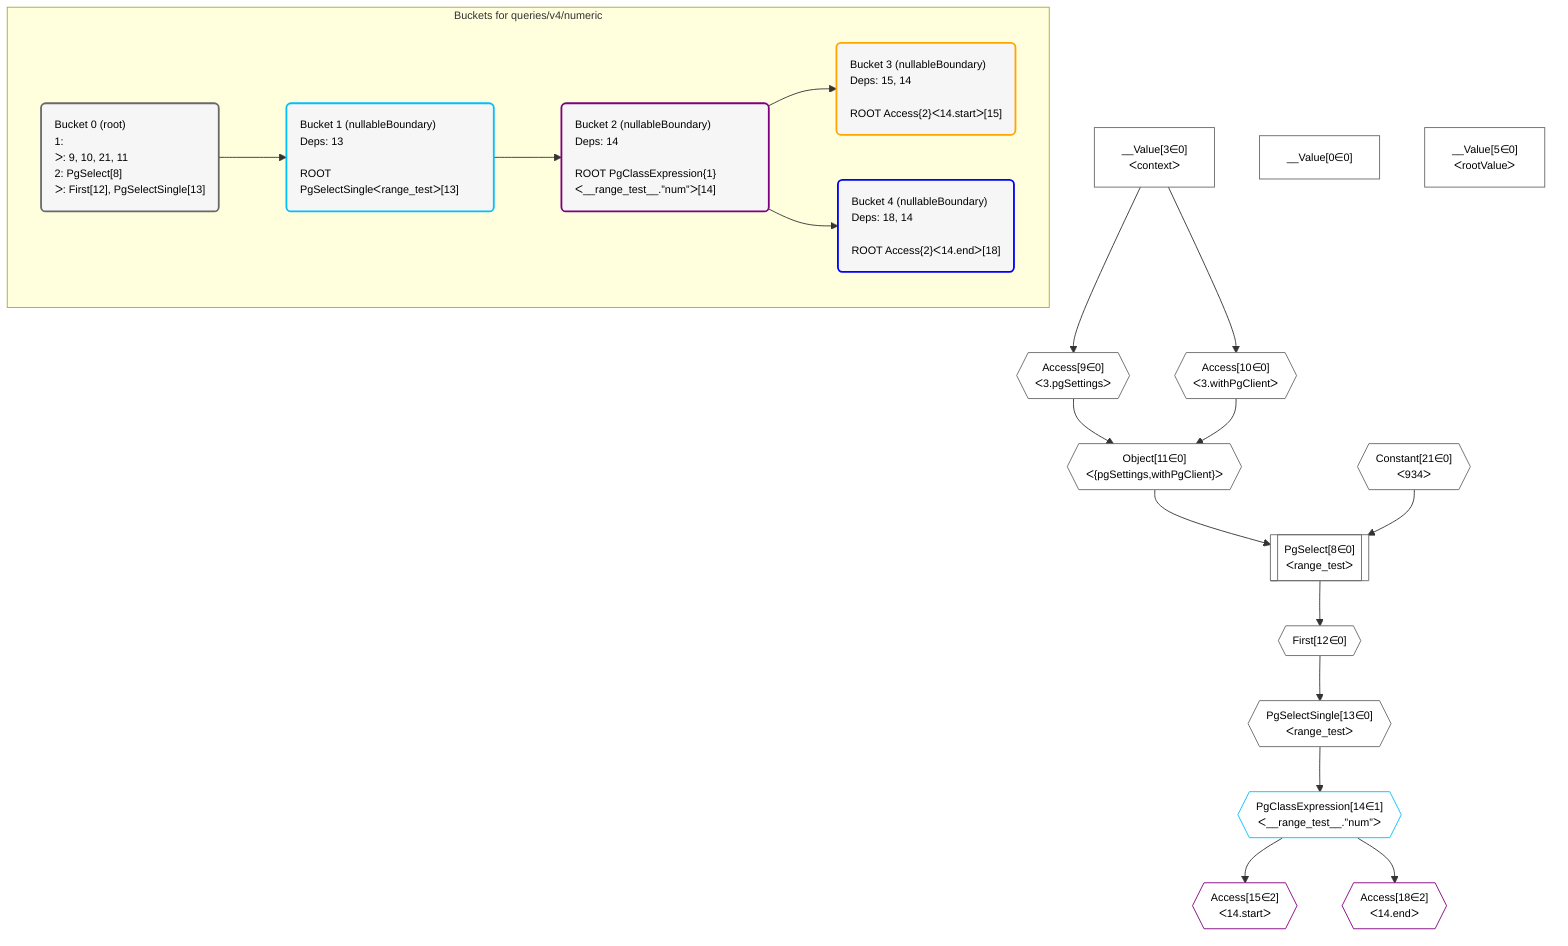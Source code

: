 %%{init: {'themeVariables': { 'fontSize': '12px'}}}%%
graph TD
    classDef path fill:#eee,stroke:#000,color:#000
    classDef plan fill:#fff,stroke-width:1px,color:#000
    classDef itemplan fill:#fff,stroke-width:2px,color:#000
    classDef unbatchedplan fill:#dff,stroke-width:1px,color:#000
    classDef sideeffectplan fill:#fcc,stroke-width:2px,color:#000
    classDef bucket fill:#f6f6f6,color:#000,stroke-width:2px,text-align:left


    %% plan dependencies
    PgSelect8[["PgSelect[8∈0]<br />ᐸrange_testᐳ"]]:::plan
    Object11{{"Object[11∈0]<br />ᐸ{pgSettings,withPgClient}ᐳ"}}:::plan
    Constant21{{"Constant[21∈0]<br />ᐸ934ᐳ"}}:::plan
    Object11 & Constant21 --> PgSelect8
    Access9{{"Access[9∈0]<br />ᐸ3.pgSettingsᐳ"}}:::plan
    Access10{{"Access[10∈0]<br />ᐸ3.withPgClientᐳ"}}:::plan
    Access9 & Access10 --> Object11
    __Value3["__Value[3∈0]<br />ᐸcontextᐳ"]:::plan
    __Value3 --> Access9
    __Value3 --> Access10
    First12{{"First[12∈0]"}}:::plan
    PgSelect8 --> First12
    PgSelectSingle13{{"PgSelectSingle[13∈0]<br />ᐸrange_testᐳ"}}:::plan
    First12 --> PgSelectSingle13
    __Value0["__Value[0∈0]"]:::plan
    __Value5["__Value[5∈0]<br />ᐸrootValueᐳ"]:::plan
    PgClassExpression14{{"PgClassExpression[14∈1]<br />ᐸ__range_test__.”num”ᐳ"}}:::plan
    PgSelectSingle13 --> PgClassExpression14
    Access15{{"Access[15∈2]<br />ᐸ14.startᐳ"}}:::plan
    PgClassExpression14 --> Access15
    Access18{{"Access[18∈2]<br />ᐸ14.endᐳ"}}:::plan
    PgClassExpression14 --> Access18

    %% define steps

    subgraph "Buckets for queries/v4/numeric"
    Bucket0("Bucket 0 (root)<br />1: <br />ᐳ: 9, 10, 21, 11<br />2: PgSelect[8]<br />ᐳ: First[12], PgSelectSingle[13]"):::bucket
    classDef bucket0 stroke:#696969
    class Bucket0,__Value0,__Value3,__Value5,PgSelect8,Access9,Access10,Object11,First12,PgSelectSingle13,Constant21 bucket0
    Bucket1("Bucket 1 (nullableBoundary)<br />Deps: 13<br /><br />ROOT PgSelectSingleᐸrange_testᐳ[13]"):::bucket
    classDef bucket1 stroke:#00bfff
    class Bucket1,PgClassExpression14 bucket1
    Bucket2("Bucket 2 (nullableBoundary)<br />Deps: 14<br /><br />ROOT PgClassExpression{1}ᐸ__range_test__.”num”ᐳ[14]"):::bucket
    classDef bucket2 stroke:#7f007f
    class Bucket2,Access15,Access18 bucket2
    Bucket3("Bucket 3 (nullableBoundary)<br />Deps: 15, 14<br /><br />ROOT Access{2}ᐸ14.startᐳ[15]"):::bucket
    classDef bucket3 stroke:#ffa500
    class Bucket3 bucket3
    Bucket4("Bucket 4 (nullableBoundary)<br />Deps: 18, 14<br /><br />ROOT Access{2}ᐸ14.endᐳ[18]"):::bucket
    classDef bucket4 stroke:#0000ff
    class Bucket4 bucket4
    Bucket0 --> Bucket1
    Bucket1 --> Bucket2
    Bucket2 --> Bucket3 & Bucket4
    end